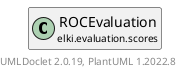 @startuml
    remove .*\.(Instance|Par|Parameterizer|Factory)$
    set namespaceSeparator none
    hide empty fields
    hide empty methods

    class "<size:14>ROCEvaluation.Par\n<size:10>elki.evaluation.scores" as elki.evaluation.scores.ROCEvaluation.Par [[ROCEvaluation.Par.html]] {
        +make(): ROCEvaluation
    }

    interface "<size:14>Parameterizer\n<size:10>elki.utilities.optionhandling" as elki.utilities.optionhandling.Parameterizer [[../../utilities/optionhandling/Parameterizer.html]] {
        {abstract} +make(): Object
    }
    class "<size:14>ROCEvaluation\n<size:10>elki.evaluation.scores" as elki.evaluation.scores.ROCEvaluation [[ROCEvaluation.html]]

    elki.utilities.optionhandling.Parameterizer <|.. elki.evaluation.scores.ROCEvaluation.Par
    elki.evaluation.scores.ROCEvaluation +-- elki.evaluation.scores.ROCEvaluation.Par

    center footer UMLDoclet 2.0.19, PlantUML 1.2022.8
@enduml
